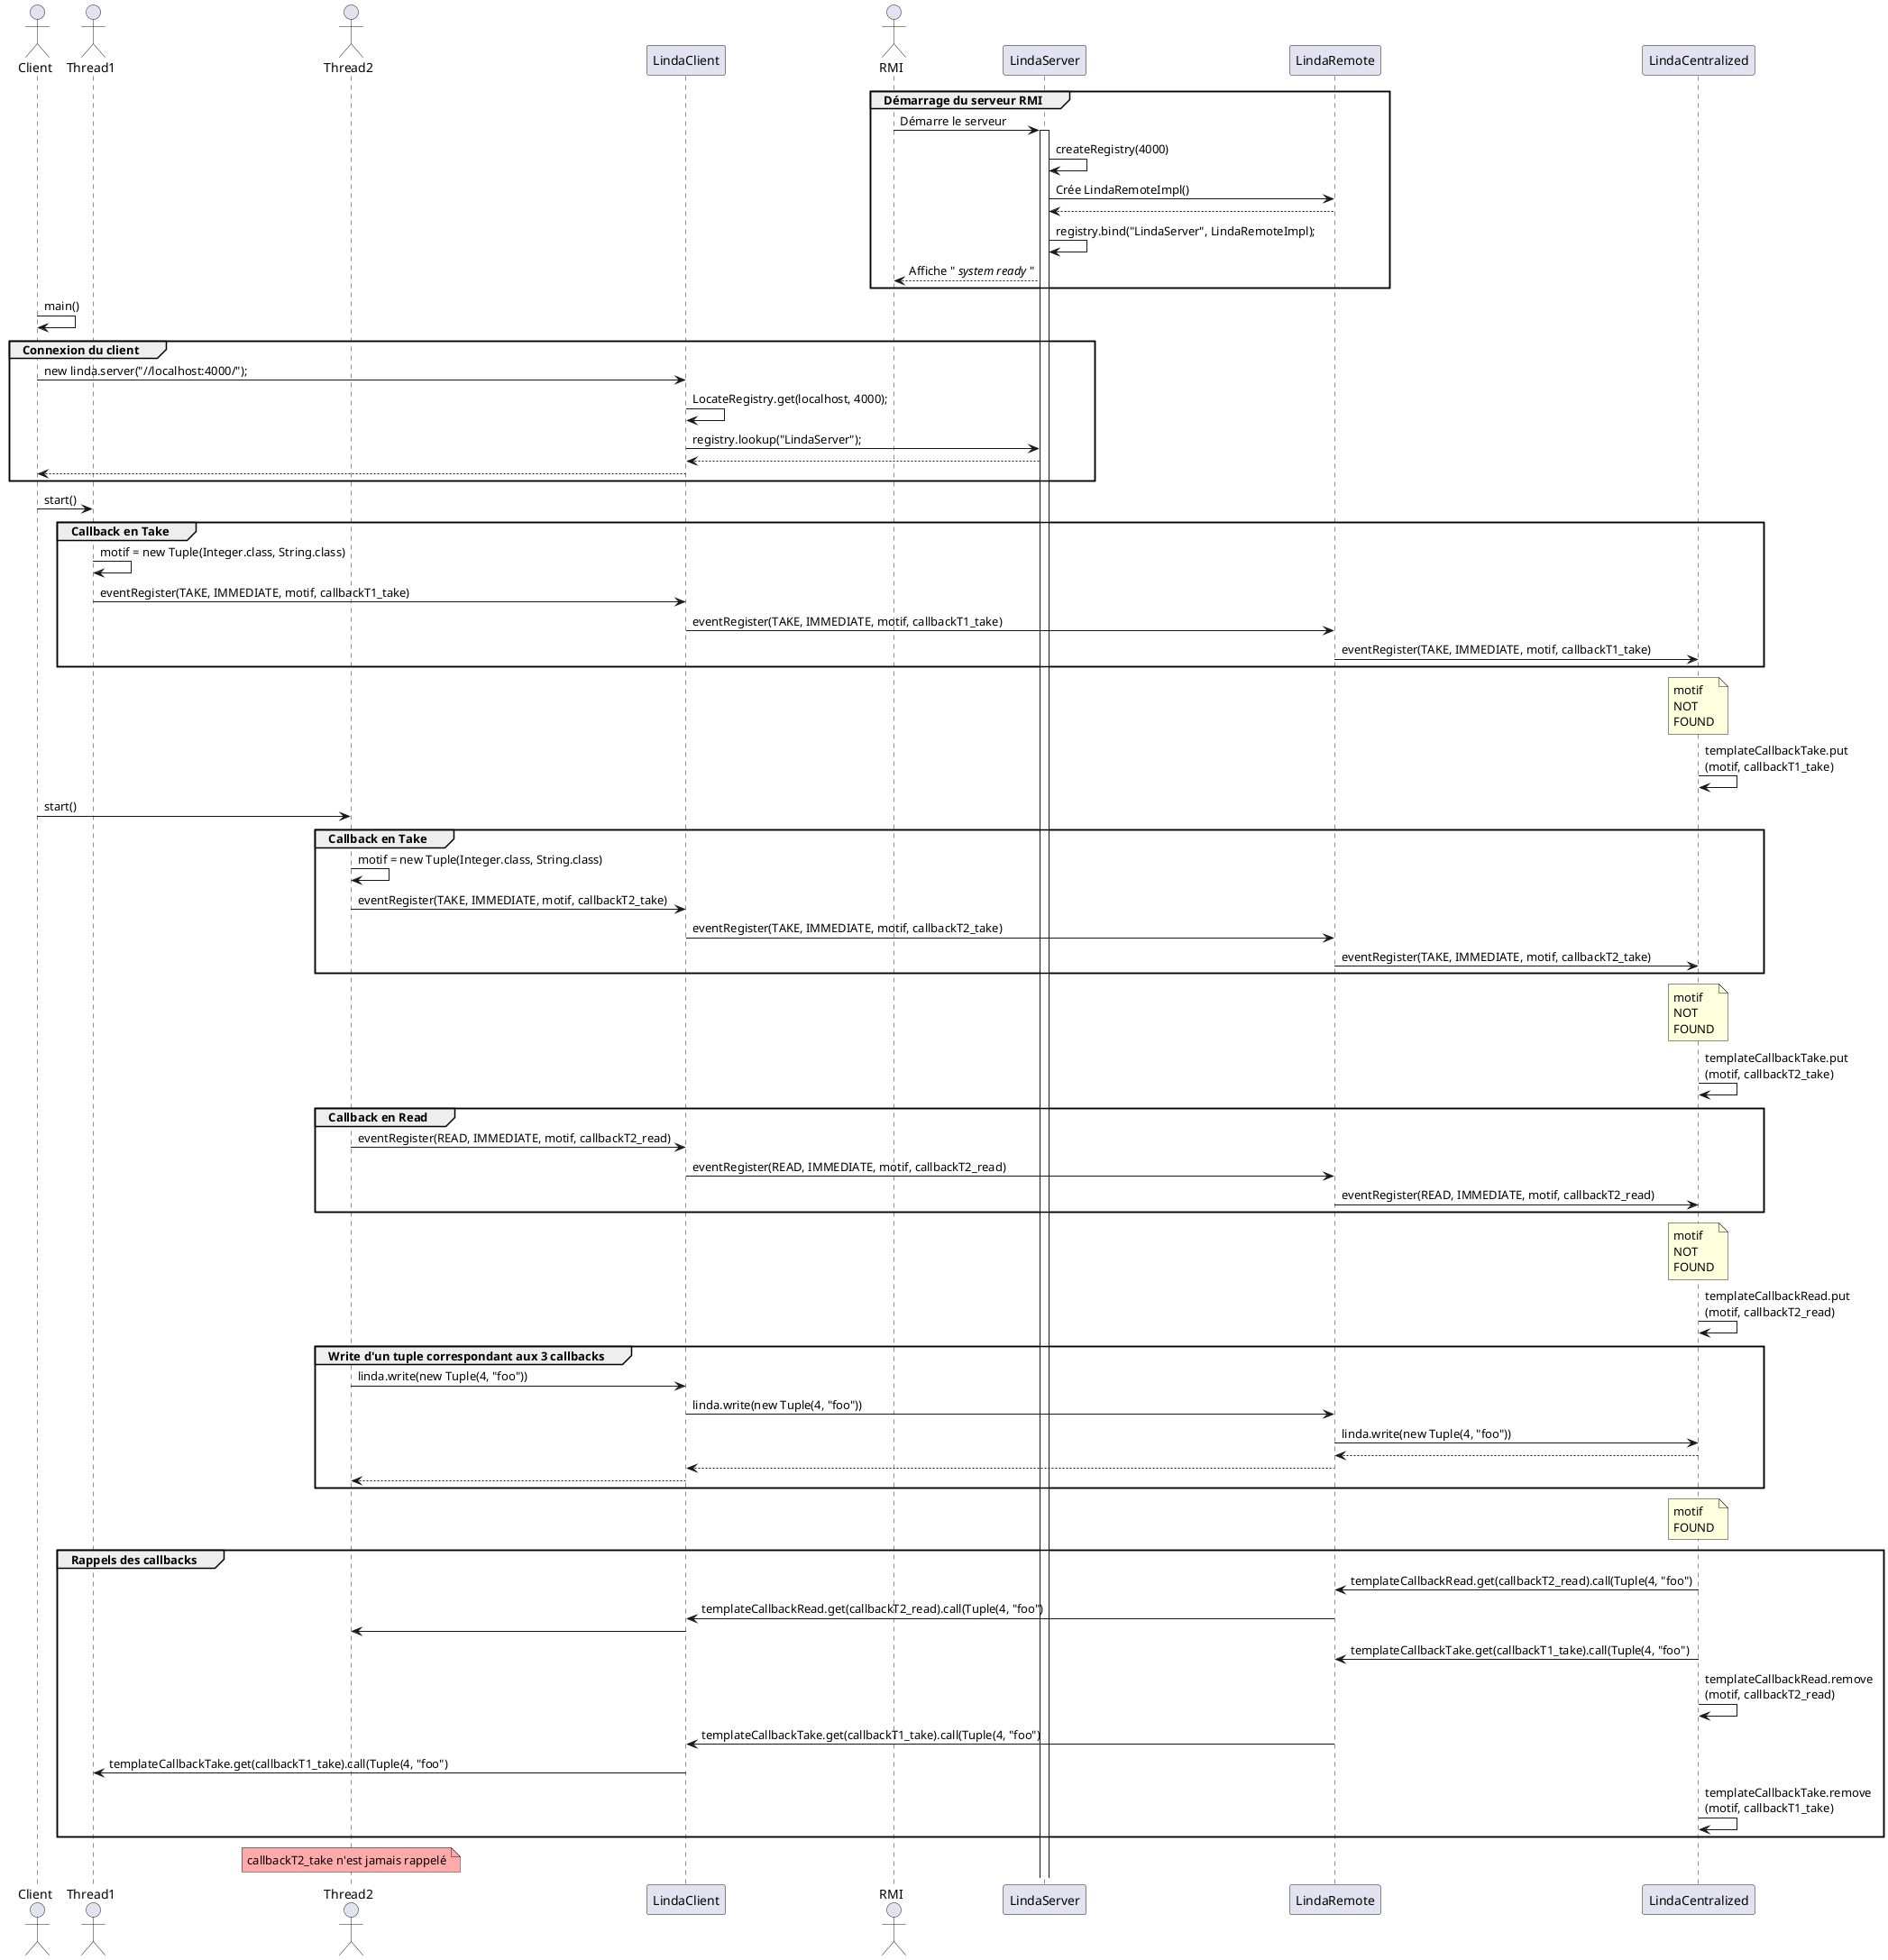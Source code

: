 @startuml

actor "Client" as User
actor Thread1
actor Thread2
participant LindaClient
actor RMI
participant LindaServer
participant LindaRemote
participant "LindaCentralized" as Linda

group Démarrage du serveur RMI

RMI -> LindaServer: Démarre le serveur

activate LindaServer

LindaServer -> LindaServer: createRegistry(4000)

LindaServer -> LindaRemote: Crée LindaRemoteImpl()

LindaRemote --> LindaServer:

LindaServer -> LindaServer: registry.bind("LindaServer", LindaRemoteImpl);

LindaServer --> RMI: Affiche "// system ready //"

end

User -> User: main()

group Connexion du client

User -> LindaClient : new linda.server("//localhost:4000/");
LindaClient -> LindaClient : LocateRegistry.get(localhost, 4000);
LindaClient -> LindaServer : registry.lookup("LindaServer");
LindaServer --> LindaClient
LindaClient --> User

end

User -> Thread1: start()

group Callback en Take

Thread1 -> Thread1 : motif = new Tuple(Integer.class, String.class)

Thread1 -> LindaClient: eventRegister(TAKE, IMMEDIATE, motif, callbackT1_take)

LindaClient -> LindaRemote: eventRegister(TAKE, IMMEDIATE, motif, callbackT1_take)

LindaRemote -> Linda:  eventRegister(TAKE, IMMEDIATE, motif, callbackT1_take)

end

note over Linda : motif \nNOT \nFOUND

Linda -> Linda : templateCallbackTake.put\n(motif, callbackT1_take)

User -> Thread2: start()

group Callback en Take

Thread2 -> Thread2 : motif = new Tuple(Integer.class, String.class)

Thread2 -> LindaClient: eventRegister(TAKE, IMMEDIATE, motif, callbackT2_take)

LindaClient -> LindaRemote : eventRegister(TAKE, IMMEDIATE, motif, callbackT2_take)

LindaRemote -> Linda : eventRegister(TAKE, IMMEDIATE, motif, callbackT2_take)

end

note over Linda : motif \nNOT \nFOUND

Linda -> Linda : templateCallbackTake.put\n(motif, callbackT2_take)

group Callback en Read

Thread2 -> LindaClient: eventRegister(READ, IMMEDIATE, motif, callbackT2_read)

LindaClient -> LindaRemote: eventRegister(READ, IMMEDIATE, motif, callbackT2_read)

LindaRemote -> Linda: eventRegister(READ, IMMEDIATE, motif, callbackT2_read)

end

note over Linda : motif \nNOT \nFOUND

Linda -> Linda : templateCallbackRead.put\n(motif, callbackT2_read)

group Write d'un tuple correspondant aux 3 callbacks

Thread2 -> LindaClient: linda.write(new Tuple(4, "foo"))

LindaClient -> LindaRemote: linda.write(new Tuple(4, "foo"))

LindaRemote -> Linda : linda.write(new Tuple(4, "foo")) 

Linda --> LindaRemote

LindaRemote --> LindaClient

LindaClient --> Thread2

end

note over Linda : motif \nFOUND

group Rappels des callbacks

Linda -> LindaRemote : templateCallbackRead.get(callbackT2_read).call(Tuple(4, "foo") 

LindaRemote -> LindaClient : templateCallbackRead.get(callbackT2_read).call(Tuple(4, "foo") 

LindaClient -> Thread2

Linda -> LindaRemote : templateCallbackTake.get(callbackT1_take).call(Tuple(4, "foo")

Linda -> Linda : templateCallbackRead.remove\n(motif, callbackT2_read)

LindaRemote -> LindaClient : templateCallbackTake.get(callbackT1_take).call(Tuple(4, "foo")

LindaClient -> Thread1 : templateCallbackTake.get(callbackT1_take).call(Tuple(4, "foo")

Linda -> Linda : templateCallbackTake.remove\n(motif, callbackT1_take)

end

note over Thread2 #FFAAAA: callbackT2_take n'est jamais rappelé

@enduml
